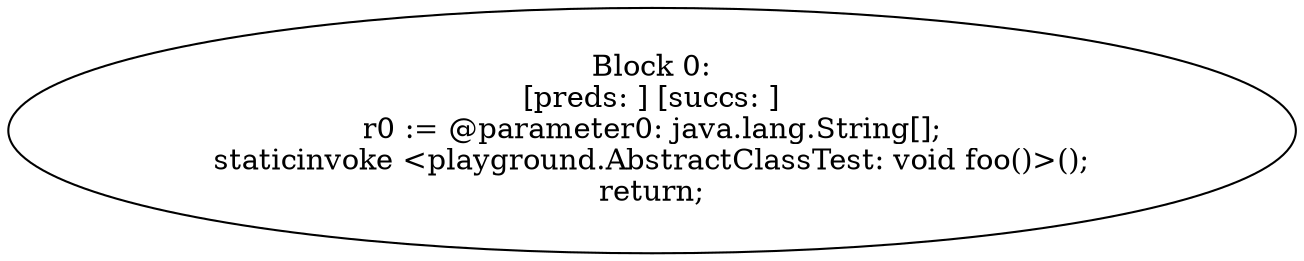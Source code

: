 digraph "unitGraph" {
    "Block 0:
[preds: ] [succs: ]
r0 := @parameter0: java.lang.String[];
staticinvoke <playground.AbstractClassTest: void foo()>();
return;
"
}

